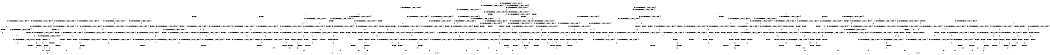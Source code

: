digraph BCG {
size = "7, 10.5";
center = TRUE;
node [shape = circle];
0 [peripheries = 2];
0 -> 1 [label = "EX !0 !ATOMIC_EXCH_BRANCH (1, +1, TRUE, +0, 2, TRUE) !{0}"];
0 -> 2 [label = "EX !2 !ATOMIC_EXCH_BRANCH (1, +0, FALSE, +0, 3, TRUE) !{0}"];
0 -> 3 [label = "EX !1 !ATOMIC_EXCH_BRANCH (1, +0, TRUE, +0, 1, TRUE) !{0}"];
0 -> 4 [label = "EX !0 !ATOMIC_EXCH_BRANCH (1, +1, TRUE, +0, 2, TRUE) !{0}"];
1 -> 5 [label = "EX !2 !ATOMIC_EXCH_BRANCH (1, +0, FALSE, +0, 3, FALSE) !{0}"];
1 -> 6 [label = "EX !1 !ATOMIC_EXCH_BRANCH (1, +0, TRUE, +0, 1, FALSE) !{0}"];
1 -> 7 [label = "TERMINATE !0"];
2 -> 8 [label = "EX !0 !ATOMIC_EXCH_BRANCH (1, +1, TRUE, +0, 2, TRUE) !{0}"];
2 -> 9 [label = "EX !1 !ATOMIC_EXCH_BRANCH (1, +0, TRUE, +0, 1, TRUE) !{0}"];
2 -> 10 [label = "TERMINATE !2"];
2 -> 11 [label = "EX !0 !ATOMIC_EXCH_BRANCH (1, +1, TRUE, +0, 2, TRUE) !{0}"];
3 -> 3 [label = "EX !1 !ATOMIC_EXCH_BRANCH (1, +0, TRUE, +0, 1, TRUE) !{0}"];
3 -> 12 [label = "EX !0 !ATOMIC_EXCH_BRANCH (1, +1, TRUE, +0, 2, TRUE) !{0}"];
3 -> 13 [label = "EX !2 !ATOMIC_EXCH_BRANCH (1, +0, FALSE, +0, 3, TRUE) !{0}"];
3 -> 14 [label = "EX !0 !ATOMIC_EXCH_BRANCH (1, +1, TRUE, +0, 2, TRUE) !{0}"];
4 -> 15 [label = "EX !2 !ATOMIC_EXCH_BRANCH (1, +0, FALSE, +0, 3, FALSE) !{0}"];
4 -> 16 [label = "EX !1 !ATOMIC_EXCH_BRANCH (1, +0, TRUE, +0, 1, FALSE) !{0}"];
4 -> 17 [label = "TERMINATE !0"];
5 -> 18 [label = "EX !2 !ATOMIC_EXCH_BRANCH (1, +1, TRUE, +0, 3, FALSE) !{0}"];
5 -> 19 [label = "EX !1 !ATOMIC_EXCH_BRANCH (1, +0, TRUE, +0, 1, FALSE) !{0}"];
5 -> 20 [label = "TERMINATE !0"];
6 -> 21 [label = "EX !2 !ATOMIC_EXCH_BRANCH (1, +0, FALSE, +0, 3, TRUE) !{0}"];
6 -> 22 [label = "TERMINATE !0"];
6 -> 23 [label = "TERMINATE !1"];
7 -> 24 [label = "EX !2 !ATOMIC_EXCH_BRANCH (1, +0, FALSE, +0, 3, FALSE) !{1}"];
7 -> 25 [label = "EX !1 !ATOMIC_EXCH_BRANCH (1, +0, TRUE, +0, 1, FALSE) !{1}"];
7 -> 26 [label = "EX !1 !ATOMIC_EXCH_BRANCH (1, +0, TRUE, +0, 1, FALSE) !{1}"];
8 -> 27 [label = "EX !1 !ATOMIC_EXCH_BRANCH (1, +0, TRUE, +0, 1, FALSE) !{0}"];
8 -> 28 [label = "TERMINATE !0"];
8 -> 29 [label = "TERMINATE !2"];
9 -> 9 [label = "EX !1 !ATOMIC_EXCH_BRANCH (1, +0, TRUE, +0, 1, TRUE) !{0}"];
9 -> 30 [label = "EX !0 !ATOMIC_EXCH_BRANCH (1, +1, TRUE, +0, 2, TRUE) !{0}"];
9 -> 31 [label = "TERMINATE !2"];
9 -> 32 [label = "EX !0 !ATOMIC_EXCH_BRANCH (1, +1, TRUE, +0, 2, TRUE) !{0}"];
10 -> 33 [label = "EX !0 !ATOMIC_EXCH_BRANCH (1, +1, TRUE, +0, 2, TRUE) !{0}"];
10 -> 34 [label = "EX !1 !ATOMIC_EXCH_BRANCH (1, +0, TRUE, +0, 1, TRUE) !{0}"];
10 -> 35 [label = "EX !0 !ATOMIC_EXCH_BRANCH (1, +1, TRUE, +0, 2, TRUE) !{0}"];
11 -> 36 [label = "EX !1 !ATOMIC_EXCH_BRANCH (1, +0, TRUE, +0, 1, FALSE) !{0}"];
11 -> 37 [label = "TERMINATE !0"];
11 -> 38 [label = "TERMINATE !2"];
12 -> 6 [label = "EX !1 !ATOMIC_EXCH_BRANCH (1, +0, TRUE, +0, 1, FALSE) !{0}"];
12 -> 39 [label = "EX !2 !ATOMIC_EXCH_BRANCH (1, +0, FALSE, +0, 3, FALSE) !{0}"];
12 -> 40 [label = "TERMINATE !0"];
13 -> 9 [label = "EX !1 !ATOMIC_EXCH_BRANCH (1, +0, TRUE, +0, 1, TRUE) !{0}"];
13 -> 30 [label = "EX !0 !ATOMIC_EXCH_BRANCH (1, +1, TRUE, +0, 2, TRUE) !{0}"];
13 -> 31 [label = "TERMINATE !2"];
13 -> 32 [label = "EX !0 !ATOMIC_EXCH_BRANCH (1, +1, TRUE, +0, 2, TRUE) !{0}"];
14 -> 16 [label = "EX !1 !ATOMIC_EXCH_BRANCH (1, +0, TRUE, +0, 1, FALSE) !{0}"];
14 -> 41 [label = "EX !2 !ATOMIC_EXCH_BRANCH (1, +0, FALSE, +0, 3, FALSE) !{0}"];
14 -> 42 [label = "TERMINATE !0"];
15 -> 43 [label = "EX !2 !ATOMIC_EXCH_BRANCH (1, +1, TRUE, +0, 3, FALSE) !{0}"];
15 -> 44 [label = "EX !1 !ATOMIC_EXCH_BRANCH (1, +0, TRUE, +0, 1, FALSE) !{0}"];
15 -> 45 [label = "TERMINATE !0"];
16 -> 46 [label = "EX !2 !ATOMIC_EXCH_BRANCH (1, +0, FALSE, +0, 3, TRUE) !{0}"];
16 -> 47 [label = "TERMINATE !0"];
16 -> 48 [label = "TERMINATE !1"];
17 -> 49 [label = "EX !2 !ATOMIC_EXCH_BRANCH (1, +0, FALSE, +0, 3, FALSE) !{1}"];
17 -> 50 [label = "EX !1 !ATOMIC_EXCH_BRANCH (1, +0, TRUE, +0, 1, FALSE) !{1}"];
18 -> 27 [label = "EX !1 !ATOMIC_EXCH_BRANCH (1, +0, TRUE, +0, 1, FALSE) !{0}"];
18 -> 28 [label = "TERMINATE !0"];
18 -> 29 [label = "TERMINATE !2"];
19 -> 51 [label = "EX !2 !ATOMIC_EXCH_BRANCH (1, +1, TRUE, +0, 3, TRUE) !{0}"];
19 -> 52 [label = "TERMINATE !0"];
19 -> 53 [label = "TERMINATE !1"];
20 -> 54 [label = "EX !2 !ATOMIC_EXCH_BRANCH (1, +1, TRUE, +0, 3, FALSE) !{1}"];
20 -> 55 [label = "EX !1 !ATOMIC_EXCH_BRANCH (1, +0, TRUE, +0, 1, FALSE) !{1}"];
20 -> 56 [label = "EX !1 !ATOMIC_EXCH_BRANCH (1, +0, TRUE, +0, 1, FALSE) !{1}"];
21 -> 57 [label = "TERMINATE !0"];
21 -> 58 [label = "TERMINATE !2"];
21 -> 59 [label = "TERMINATE !1"];
22 -> 60 [label = "EX !2 !ATOMIC_EXCH_BRANCH (1, +0, FALSE, +0, 3, TRUE) !{1}"];
22 -> 61 [label = "TERMINATE !1"];
23 -> 62 [label = "EX !2 !ATOMIC_EXCH_BRANCH (1, +0, FALSE, +0, 3, TRUE) !{0}"];
23 -> 63 [label = "TERMINATE !0"];
24 -> 54 [label = "EX !2 !ATOMIC_EXCH_BRANCH (1, +1, TRUE, +0, 3, FALSE) !{1}"];
24 -> 55 [label = "EX !1 !ATOMIC_EXCH_BRANCH (1, +0, TRUE, +0, 1, FALSE) !{1}"];
24 -> 56 [label = "EX !1 !ATOMIC_EXCH_BRANCH (1, +0, TRUE, +0, 1, FALSE) !{1}"];
25 -> 60 [label = "EX !2 !ATOMIC_EXCH_BRANCH (1, +0, FALSE, +0, 3, TRUE) !{1}"];
25 -> 61 [label = "TERMINATE !1"];
26 -> 64 [label = "EX !2 !ATOMIC_EXCH_BRANCH (1, +0, FALSE, +0, 3, TRUE) !{1}"];
26 -> 65 [label = "TERMINATE !1"];
27 -> 57 [label = "TERMINATE !0"];
27 -> 58 [label = "TERMINATE !2"];
27 -> 59 [label = "TERMINATE !1"];
28 -> 66 [label = "EX !1 !ATOMIC_EXCH_BRANCH (1, +0, TRUE, +0, 1, FALSE) !{1}"];
28 -> 67 [label = "TERMINATE !2"];
28 -> 68 [label = "EX !1 !ATOMIC_EXCH_BRANCH (1, +0, TRUE, +0, 1, FALSE) !{1}"];
29 -> 69 [label = "EX !1 !ATOMIC_EXCH_BRANCH (1, +0, TRUE, +0, 1, FALSE) !{0}"];
29 -> 70 [label = "TERMINATE !0"];
30 -> 27 [label = "EX !1 !ATOMIC_EXCH_BRANCH (1, +0, TRUE, +0, 1, FALSE) !{0}"];
30 -> 71 [label = "TERMINATE !0"];
30 -> 72 [label = "TERMINATE !2"];
31 -> 34 [label = "EX !1 !ATOMIC_EXCH_BRANCH (1, +0, TRUE, +0, 1, TRUE) !{0}"];
31 -> 73 [label = "EX !0 !ATOMIC_EXCH_BRANCH (1, +1, TRUE, +0, 2, TRUE) !{0}"];
31 -> 74 [label = "EX !0 !ATOMIC_EXCH_BRANCH (1, +1, TRUE, +0, 2, TRUE) !{0}"];
32 -> 36 [label = "EX !1 !ATOMIC_EXCH_BRANCH (1, +0, TRUE, +0, 1, FALSE) !{0}"];
32 -> 75 [label = "TERMINATE !0"];
32 -> 76 [label = "TERMINATE !2"];
33 -> 69 [label = "EX !1 !ATOMIC_EXCH_BRANCH (1, +0, TRUE, +0, 1, FALSE) !{0}"];
33 -> 70 [label = "TERMINATE !0"];
34 -> 34 [label = "EX !1 !ATOMIC_EXCH_BRANCH (1, +0, TRUE, +0, 1, TRUE) !{0}"];
34 -> 73 [label = "EX !0 !ATOMIC_EXCH_BRANCH (1, +1, TRUE, +0, 2, TRUE) !{0}"];
34 -> 74 [label = "EX !0 !ATOMIC_EXCH_BRANCH (1, +1, TRUE, +0, 2, TRUE) !{0}"];
35 -> 77 [label = "EX !1 !ATOMIC_EXCH_BRANCH (1, +0, TRUE, +0, 1, FALSE) !{0}"];
35 -> 78 [label = "TERMINATE !0"];
36 -> 79 [label = "TERMINATE !0"];
36 -> 80 [label = "TERMINATE !2"];
36 -> 81 [label = "TERMINATE !1"];
37 -> 82 [label = "EX !1 !ATOMIC_EXCH_BRANCH (1, +0, TRUE, +0, 1, FALSE) !{1}"];
37 -> 83 [label = "TERMINATE !2"];
38 -> 77 [label = "EX !1 !ATOMIC_EXCH_BRANCH (1, +0, TRUE, +0, 1, FALSE) !{0}"];
38 -> 78 [label = "TERMINATE !0"];
39 -> 19 [label = "EX !1 !ATOMIC_EXCH_BRANCH (1, +0, TRUE, +0, 1, FALSE) !{0}"];
39 -> 84 [label = "EX !2 !ATOMIC_EXCH_BRANCH (1, +1, TRUE, +0, 3, FALSE) !{0}"];
39 -> 85 [label = "TERMINATE !0"];
40 -> 25 [label = "EX !1 !ATOMIC_EXCH_BRANCH (1, +0, TRUE, +0, 1, FALSE) !{1}"];
40 -> 86 [label = "EX !2 !ATOMIC_EXCH_BRANCH (1, +0, FALSE, +0, 3, FALSE) !{1}"];
40 -> 26 [label = "EX !1 !ATOMIC_EXCH_BRANCH (1, +0, TRUE, +0, 1, FALSE) !{1}"];
41 -> 44 [label = "EX !1 !ATOMIC_EXCH_BRANCH (1, +0, TRUE, +0, 1, FALSE) !{0}"];
41 -> 87 [label = "EX !2 !ATOMIC_EXCH_BRANCH (1, +1, TRUE, +0, 3, FALSE) !{0}"];
41 -> 88 [label = "TERMINATE !0"];
42 -> 50 [label = "EX !1 !ATOMIC_EXCH_BRANCH (1, +0, TRUE, +0, 1, FALSE) !{1}"];
42 -> 89 [label = "EX !2 !ATOMIC_EXCH_BRANCH (1, +0, FALSE, +0, 3, FALSE) !{1}"];
43 -> 36 [label = "EX !1 !ATOMIC_EXCH_BRANCH (1, +0, TRUE, +0, 1, FALSE) !{0}"];
43 -> 37 [label = "TERMINATE !0"];
43 -> 38 [label = "TERMINATE !2"];
44 -> 90 [label = "EX !2 !ATOMIC_EXCH_BRANCH (1, +1, TRUE, +0, 3, TRUE) !{0}"];
44 -> 91 [label = "TERMINATE !0"];
44 -> 92 [label = "TERMINATE !1"];
45 -> 93 [label = "EX !2 !ATOMIC_EXCH_BRANCH (1, +1, TRUE, +0, 3, FALSE) !{1}"];
45 -> 94 [label = "EX !1 !ATOMIC_EXCH_BRANCH (1, +0, TRUE, +0, 1, FALSE) !{1}"];
46 -> 79 [label = "TERMINATE !0"];
46 -> 80 [label = "TERMINATE !2"];
46 -> 81 [label = "TERMINATE !1"];
47 -> 95 [label = "EX !2 !ATOMIC_EXCH_BRANCH (1, +0, FALSE, +0, 3, TRUE) !{1}"];
47 -> 96 [label = "TERMINATE !1"];
48 -> 97 [label = "EX !2 !ATOMIC_EXCH_BRANCH (1, +0, FALSE, +0, 3, TRUE) !{0}"];
48 -> 98 [label = "TERMINATE !0"];
49 -> 93 [label = "EX !2 !ATOMIC_EXCH_BRANCH (1, +1, TRUE, +0, 3, FALSE) !{1}"];
49 -> 94 [label = "EX !1 !ATOMIC_EXCH_BRANCH (1, +0, TRUE, +0, 1, FALSE) !{1}"];
50 -> 95 [label = "EX !2 !ATOMIC_EXCH_BRANCH (1, +0, FALSE, +0, 3, TRUE) !{1}"];
50 -> 96 [label = "TERMINATE !1"];
51 -> 99 [label = "TERMINATE !0"];
51 -> 100 [label = "TERMINATE !2"];
51 -> 101 [label = "TERMINATE !1"];
52 -> 102 [label = "EX !2 !ATOMIC_EXCH_BRANCH (1, +1, TRUE, +0, 3, TRUE) !{1}"];
52 -> 103 [label = "TERMINATE !1"];
53 -> 104 [label = "EX !2 !ATOMIC_EXCH_BRANCH (1, +1, TRUE, +0, 3, TRUE) !{0}"];
53 -> 105 [label = "TERMINATE !0"];
54 -> 66 [label = "EX !1 !ATOMIC_EXCH_BRANCH (1, +0, TRUE, +0, 1, FALSE) !{1}"];
54 -> 67 [label = "TERMINATE !2"];
54 -> 68 [label = "EX !1 !ATOMIC_EXCH_BRANCH (1, +0, TRUE, +0, 1, FALSE) !{1}"];
55 -> 102 [label = "EX !2 !ATOMIC_EXCH_BRANCH (1, +1, TRUE, +0, 3, TRUE) !{1}"];
55 -> 103 [label = "TERMINATE !1"];
56 -> 106 [label = "EX !2 !ATOMIC_EXCH_BRANCH (1, +1, TRUE, +0, 3, TRUE) !{1}"];
56 -> 107 [label = "TERMINATE !1"];
57 -> 108 [label = "TERMINATE !2"];
57 -> 109 [label = "TERMINATE !1"];
58 -> 110 [label = "TERMINATE !0"];
58 -> 111 [label = "TERMINATE !1"];
59 -> 112 [label = "TERMINATE !0"];
59 -> 113 [label = "TERMINATE !2"];
60 -> 108 [label = "TERMINATE !2"];
60 -> 109 [label = "TERMINATE !1"];
61 -> 114 [label = "EX !2 !ATOMIC_EXCH_BRANCH (1, +0, FALSE, +0, 3, TRUE) !{2}"];
61 -> 115 [label = "EX !2 !ATOMIC_EXCH_BRANCH (1, +0, FALSE, +0, 3, TRUE) !{2}"];
62 -> 112 [label = "TERMINATE !0"];
62 -> 113 [label = "TERMINATE !2"];
63 -> 114 [label = "EX !2 !ATOMIC_EXCH_BRANCH (1, +0, FALSE, +0, 3, TRUE) !{2}"];
63 -> 115 [label = "EX !2 !ATOMIC_EXCH_BRANCH (1, +0, FALSE, +0, 3, TRUE) !{2}"];
64 -> 116 [label = "TERMINATE !2"];
64 -> 117 [label = "TERMINATE !1"];
65 -> 118 [label = "EX !2 !ATOMIC_EXCH_BRANCH (1, +0, FALSE, +0, 3, TRUE) !{2}"];
66 -> 108 [label = "TERMINATE !2"];
66 -> 109 [label = "TERMINATE !1"];
67 -> 119 [label = "EX !1 !ATOMIC_EXCH_BRANCH (1, +0, TRUE, +0, 1, FALSE) !{1}"];
67 -> 120 [label = "EX !1 !ATOMIC_EXCH_BRANCH (1, +0, TRUE, +0, 1, FALSE) !{1}"];
68 -> 116 [label = "TERMINATE !2"];
68 -> 117 [label = "TERMINATE !1"];
69 -> 110 [label = "TERMINATE !0"];
69 -> 111 [label = "TERMINATE !1"];
70 -> 121 [label = "EX !1 !ATOMIC_EXCH_BRANCH (1, +0, TRUE, +0, 1, FALSE) !{2}"];
71 -> 66 [label = "EX !1 !ATOMIC_EXCH_BRANCH (1, +0, TRUE, +0, 1, FALSE) !{1}"];
71 -> 122 [label = "TERMINATE !2"];
71 -> 68 [label = "EX !1 !ATOMIC_EXCH_BRANCH (1, +0, TRUE, +0, 1, FALSE) !{1}"];
72 -> 69 [label = "EX !1 !ATOMIC_EXCH_BRANCH (1, +0, TRUE, +0, 1, FALSE) !{0}"];
72 -> 123 [label = "TERMINATE !0"];
73 -> 69 [label = "EX !1 !ATOMIC_EXCH_BRANCH (1, +0, TRUE, +0, 1, FALSE) !{0}"];
73 -> 123 [label = "TERMINATE !0"];
74 -> 77 [label = "EX !1 !ATOMIC_EXCH_BRANCH (1, +0, TRUE, +0, 1, FALSE) !{0}"];
74 -> 124 [label = "TERMINATE !0"];
75 -> 82 [label = "EX !1 !ATOMIC_EXCH_BRANCH (1, +0, TRUE, +0, 1, FALSE) !{1}"];
75 -> 125 [label = "TERMINATE !2"];
76 -> 77 [label = "EX !1 !ATOMIC_EXCH_BRANCH (1, +0, TRUE, +0, 1, FALSE) !{0}"];
76 -> 124 [label = "TERMINATE !0"];
77 -> 126 [label = "TERMINATE !0"];
77 -> 127 [label = "TERMINATE !1"];
78 -> 128 [label = "EX !1 !ATOMIC_EXCH_BRANCH (1, +0, TRUE, +0, 1, FALSE) !{2}"];
79 -> 129 [label = "TERMINATE !2"];
79 -> 130 [label = "TERMINATE !1"];
80 -> 126 [label = "TERMINATE !0"];
80 -> 127 [label = "TERMINATE !1"];
81 -> 131 [label = "TERMINATE !0"];
81 -> 132 [label = "TERMINATE !2"];
82 -> 129 [label = "TERMINATE !2"];
82 -> 130 [label = "TERMINATE !1"];
83 -> 133 [label = "EX !1 !ATOMIC_EXCH_BRANCH (1, +0, TRUE, +0, 1, FALSE) !{1}"];
84 -> 27 [label = "EX !1 !ATOMIC_EXCH_BRANCH (1, +0, TRUE, +0, 1, FALSE) !{0}"];
84 -> 71 [label = "TERMINATE !0"];
84 -> 72 [label = "TERMINATE !2"];
85 -> 55 [label = "EX !1 !ATOMIC_EXCH_BRANCH (1, +0, TRUE, +0, 1, FALSE) !{1}"];
85 -> 134 [label = "EX !2 !ATOMIC_EXCH_BRANCH (1, +1, TRUE, +0, 3, FALSE) !{1}"];
85 -> 56 [label = "EX !1 !ATOMIC_EXCH_BRANCH (1, +0, TRUE, +0, 1, FALSE) !{1}"];
86 -> 55 [label = "EX !1 !ATOMIC_EXCH_BRANCH (1, +0, TRUE, +0, 1, FALSE) !{1}"];
86 -> 134 [label = "EX !2 !ATOMIC_EXCH_BRANCH (1, +1, TRUE, +0, 3, FALSE) !{1}"];
86 -> 56 [label = "EX !1 !ATOMIC_EXCH_BRANCH (1, +0, TRUE, +0, 1, FALSE) !{1}"];
87 -> 36 [label = "EX !1 !ATOMIC_EXCH_BRANCH (1, +0, TRUE, +0, 1, FALSE) !{0}"];
87 -> 75 [label = "TERMINATE !0"];
87 -> 76 [label = "TERMINATE !2"];
88 -> 94 [label = "EX !1 !ATOMIC_EXCH_BRANCH (1, +0, TRUE, +0, 1, FALSE) !{1}"];
88 -> 135 [label = "EX !2 !ATOMIC_EXCH_BRANCH (1, +1, TRUE, +0, 3, FALSE) !{1}"];
89 -> 94 [label = "EX !1 !ATOMIC_EXCH_BRANCH (1, +0, TRUE, +0, 1, FALSE) !{1}"];
89 -> 135 [label = "EX !2 !ATOMIC_EXCH_BRANCH (1, +1, TRUE, +0, 3, FALSE) !{1}"];
90 -> 136 [label = "TERMINATE !0"];
90 -> 137 [label = "TERMINATE !2"];
90 -> 138 [label = "TERMINATE !1"];
91 -> 139 [label = "EX !2 !ATOMIC_EXCH_BRANCH (1, +1, TRUE, +0, 3, TRUE) !{1}"];
91 -> 140 [label = "TERMINATE !1"];
92 -> 141 [label = "EX !2 !ATOMIC_EXCH_BRANCH (1, +1, TRUE, +0, 3, TRUE) !{0}"];
92 -> 142 [label = "TERMINATE !0"];
93 -> 82 [label = "EX !1 !ATOMIC_EXCH_BRANCH (1, +0, TRUE, +0, 1, FALSE) !{1}"];
93 -> 83 [label = "TERMINATE !2"];
94 -> 139 [label = "EX !2 !ATOMIC_EXCH_BRANCH (1, +1, TRUE, +0, 3, TRUE) !{1}"];
94 -> 140 [label = "TERMINATE !1"];
95 -> 129 [label = "TERMINATE !2"];
95 -> 130 [label = "TERMINATE !1"];
96 -> 143 [label = "EX !2 !ATOMIC_EXCH_BRANCH (1, +0, FALSE, +0, 3, TRUE) !{2}"];
97 -> 131 [label = "TERMINATE !0"];
97 -> 132 [label = "TERMINATE !2"];
98 -> 143 [label = "EX !2 !ATOMIC_EXCH_BRANCH (1, +0, FALSE, +0, 3, TRUE) !{2}"];
99 -> 144 [label = "TERMINATE !2"];
99 -> 145 [label = "TERMINATE !1"];
100 -> 146 [label = "TERMINATE !0"];
100 -> 147 [label = "TERMINATE !1"];
101 -> 148 [label = "TERMINATE !0"];
101 -> 149 [label = "TERMINATE !2"];
102 -> 144 [label = "TERMINATE !2"];
102 -> 145 [label = "TERMINATE !1"];
103 -> 150 [label = "EX !2 !ATOMIC_EXCH_BRANCH (1, +1, TRUE, +0, 3, TRUE) !{2}"];
103 -> 151 [label = "EX !2 !ATOMIC_EXCH_BRANCH (1, +1, TRUE, +0, 3, TRUE) !{2}"];
104 -> 148 [label = "TERMINATE !0"];
104 -> 149 [label = "TERMINATE !2"];
105 -> 150 [label = "EX !2 !ATOMIC_EXCH_BRANCH (1, +1, TRUE, +0, 3, TRUE) !{2}"];
105 -> 151 [label = "EX !2 !ATOMIC_EXCH_BRANCH (1, +1, TRUE, +0, 3, TRUE) !{2}"];
106 -> 152 [label = "TERMINATE !2"];
106 -> 153 [label = "TERMINATE !1"];
107 -> 154 [label = "EX !2 !ATOMIC_EXCH_BRANCH (1, +1, TRUE, +0, 3, TRUE) !{2}"];
108 -> 155 [label = "TERMINATE !1"];
109 -> 156 [label = "TERMINATE !2"];
110 -> 157 [label = "TERMINATE !1"];
111 -> 158 [label = "TERMINATE !0"];
112 -> 156 [label = "TERMINATE !2"];
113 -> 158 [label = "TERMINATE !0"];
114 -> 156 [label = "TERMINATE !2"];
115 -> 159 [label = "TERMINATE !2"];
116 -> 160 [label = "TERMINATE !1"];
117 -> 161 [label = "TERMINATE !2"];
118 -> 161 [label = "TERMINATE !2"];
119 -> 155 [label = "TERMINATE !1"];
120 -> 160 [label = "TERMINATE !1"];
121 -> 157 [label = "TERMINATE !1"];
122 -> 119 [label = "EX !1 !ATOMIC_EXCH_BRANCH (1, +0, TRUE, +0, 1, FALSE) !{1}"];
122 -> 120 [label = "EX !1 !ATOMIC_EXCH_BRANCH (1, +0, TRUE, +0, 1, FALSE) !{1}"];
123 -> 121 [label = "EX !1 !ATOMIC_EXCH_BRANCH (1, +0, TRUE, +0, 1, FALSE) !{2}"];
124 -> 128 [label = "EX !1 !ATOMIC_EXCH_BRANCH (1, +0, TRUE, +0, 1, FALSE) !{2}"];
125 -> 133 [label = "EX !1 !ATOMIC_EXCH_BRANCH (1, +0, TRUE, +0, 1, FALSE) !{1}"];
126 -> 162 [label = "TERMINATE !1"];
127 -> 163 [label = "TERMINATE !0"];
128 -> 162 [label = "TERMINATE !1"];
129 -> 164 [label = "TERMINATE !1"];
130 -> 165 [label = "TERMINATE !2"];
131 -> 165 [label = "TERMINATE !2"];
132 -> 163 [label = "TERMINATE !0"];
133 -> 164 [label = "TERMINATE !1"];
134 -> 66 [label = "EX !1 !ATOMIC_EXCH_BRANCH (1, +0, TRUE, +0, 1, FALSE) !{1}"];
134 -> 122 [label = "TERMINATE !2"];
134 -> 68 [label = "EX !1 !ATOMIC_EXCH_BRANCH (1, +0, TRUE, +0, 1, FALSE) !{1}"];
135 -> 82 [label = "EX !1 !ATOMIC_EXCH_BRANCH (1, +0, TRUE, +0, 1, FALSE) !{1}"];
135 -> 125 [label = "TERMINATE !2"];
136 -> 166 [label = "TERMINATE !2"];
136 -> 167 [label = "TERMINATE !1"];
137 -> 168 [label = "TERMINATE !0"];
137 -> 169 [label = "TERMINATE !1"];
138 -> 170 [label = "TERMINATE !0"];
138 -> 171 [label = "TERMINATE !2"];
139 -> 166 [label = "TERMINATE !2"];
139 -> 167 [label = "TERMINATE !1"];
140 -> 172 [label = "EX !2 !ATOMIC_EXCH_BRANCH (1, +1, TRUE, +0, 3, TRUE) !{2}"];
141 -> 170 [label = "TERMINATE !0"];
141 -> 171 [label = "TERMINATE !2"];
142 -> 172 [label = "EX !2 !ATOMIC_EXCH_BRANCH (1, +1, TRUE, +0, 3, TRUE) !{2}"];
143 -> 165 [label = "TERMINATE !2"];
144 -> 173 [label = "TERMINATE !1"];
145 -> 174 [label = "TERMINATE !2"];
146 -> 175 [label = "TERMINATE !1"];
147 -> 176 [label = "TERMINATE !0"];
148 -> 174 [label = "TERMINATE !2"];
149 -> 176 [label = "TERMINATE !0"];
150 -> 174 [label = "TERMINATE !2"];
151 -> 177 [label = "TERMINATE !2"];
152 -> 178 [label = "TERMINATE !1"];
153 -> 179 [label = "TERMINATE !2"];
154 -> 179 [label = "TERMINATE !2"];
155 -> 180 [label = "exit"];
156 -> 180 [label = "exit"];
157 -> 180 [label = "exit"];
158 -> 180 [label = "exit"];
159 -> 181 [label = "exit"];
160 -> 182 [label = "exit"];
161 -> 182 [label = "exit"];
162 -> 183 [label = "exit"];
163 -> 183 [label = "exit"];
164 -> 183 [label = "exit"];
165 -> 183 [label = "exit"];
166 -> 184 [label = "TERMINATE !1"];
167 -> 185 [label = "TERMINATE !2"];
168 -> 186 [label = "TERMINATE !1"];
169 -> 187 [label = "TERMINATE !0"];
170 -> 185 [label = "TERMINATE !2"];
171 -> 187 [label = "TERMINATE !0"];
172 -> 185 [label = "TERMINATE !2"];
173 -> 180 [label = "exit"];
174 -> 180 [label = "exit"];
175 -> 180 [label = "exit"];
176 -> 180 [label = "exit"];
177 -> 181 [label = "exit"];
178 -> 182 [label = "exit"];
179 -> 182 [label = "exit"];
184 -> 183 [label = "exit"];
185 -> 183 [label = "exit"];
186 -> 183 [label = "exit"];
187 -> 183 [label = "exit"];
}
